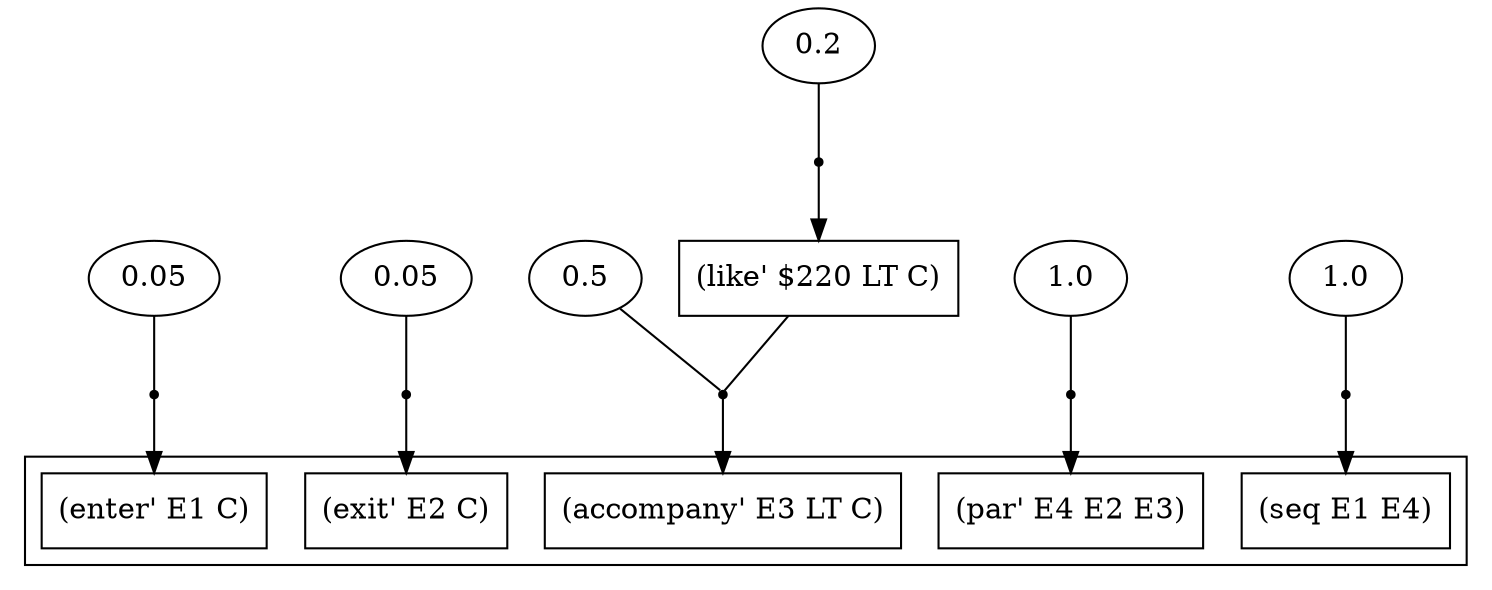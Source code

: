 digraph proof {
 graph [rankdir="TB"]
  e0 [label="0.05"];
  e1 [label="0.05"];
  e2 [label="0.5"];
  e3 [label="0.2"];
  e4 [label="1.0"];
  e5 [label="1.0"];
  i0 [shape=box label="(like' $220 LT C)"];
  r0 [shape=point];
  r0 -> o0
  e0 -> r0 [arrowhead=none]
  r1 [shape=point];
  r1 -> o1
  e1 -> r1 [arrowhead=none]
  r2 [shape=point];
  r2 -> o2
  i0 -> r2 [arrowhead=none]
  e2 -> r2 [arrowhead=none]
  r3 [shape=point];
  r3 -> i0
  e3 -> r3 [arrowhead=none]
  r4 [shape=point];
  r4 -> o3
  e4 -> r4 [arrowhead=none]
  r5 [shape=point];
  r5 -> o4
  e5 -> r5 [arrowhead=none]
 subgraph cluster {  o0 [shape=box label="(enter' E1 C)"];
  o1 [shape=box label="(exit' E2 C)"];
  o2 [shape=box label="(accompany' E3 LT C)"];
  o3 [shape=box label="(par' E4 E2 E3)"];
  o4 [shape=box label="(seq E1 E4)"];
 }
}

